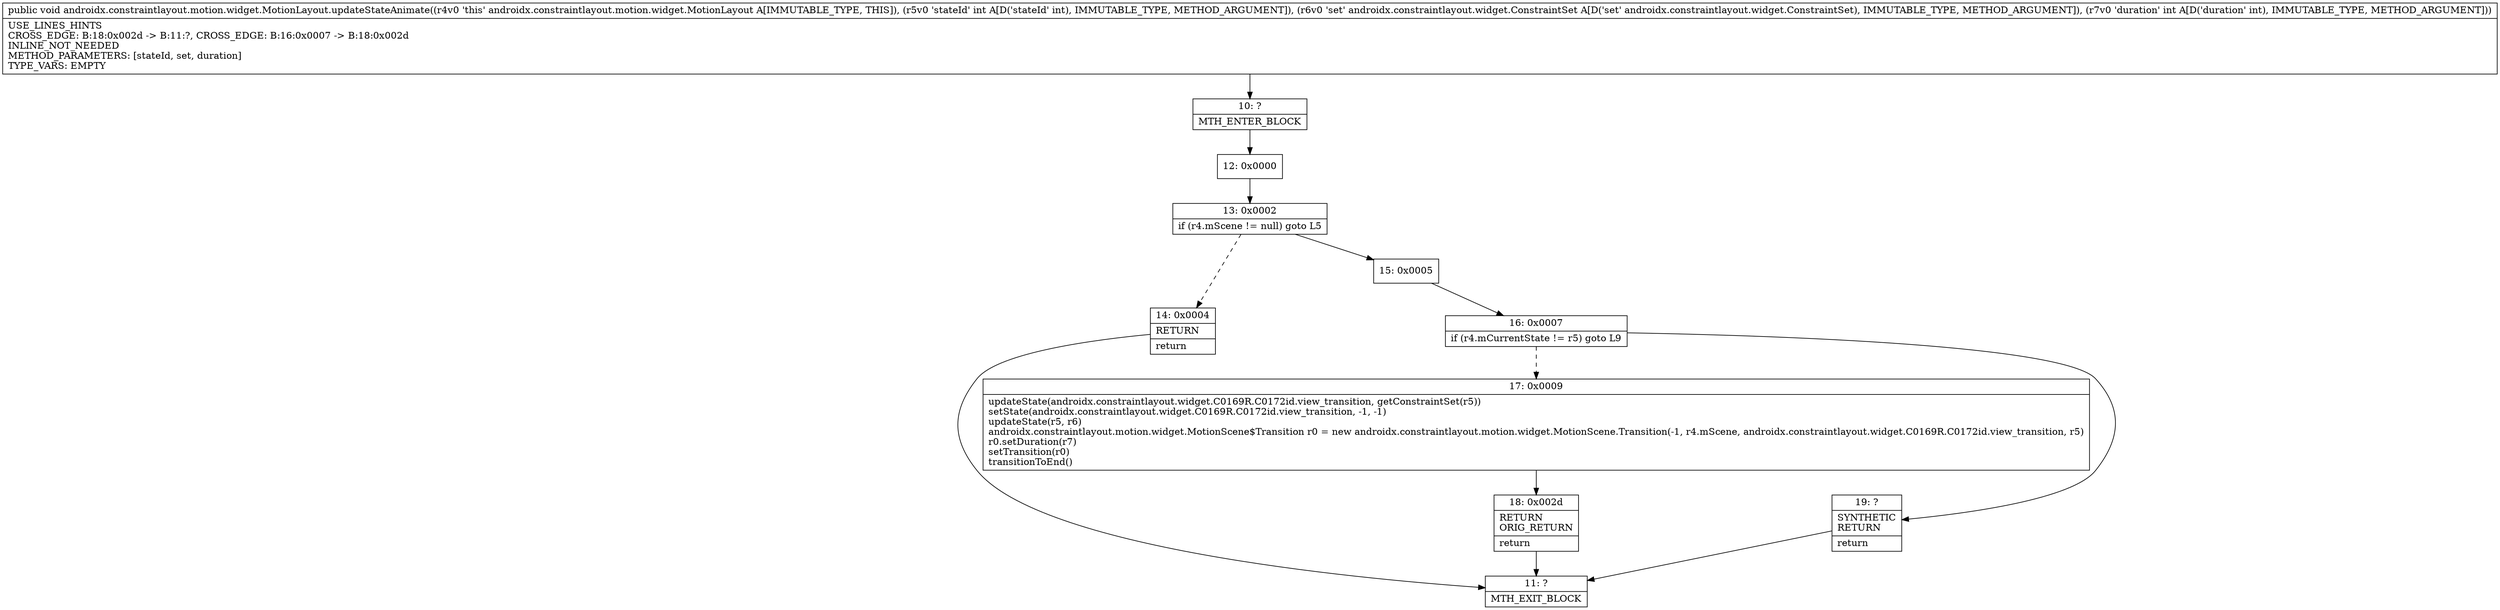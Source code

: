 digraph "CFG forandroidx.constraintlayout.motion.widget.MotionLayout.updateStateAnimate(ILandroidx\/constraintlayout\/widget\/ConstraintSet;I)V" {
Node_10 [shape=record,label="{10\:\ ?|MTH_ENTER_BLOCK\l}"];
Node_12 [shape=record,label="{12\:\ 0x0000}"];
Node_13 [shape=record,label="{13\:\ 0x0002|if (r4.mScene != null) goto L5\l}"];
Node_14 [shape=record,label="{14\:\ 0x0004|RETURN\l|return\l}"];
Node_11 [shape=record,label="{11\:\ ?|MTH_EXIT_BLOCK\l}"];
Node_15 [shape=record,label="{15\:\ 0x0005}"];
Node_16 [shape=record,label="{16\:\ 0x0007|if (r4.mCurrentState != r5) goto L9\l}"];
Node_17 [shape=record,label="{17\:\ 0x0009|updateState(androidx.constraintlayout.widget.C0169R.C0172id.view_transition, getConstraintSet(r5))\lsetState(androidx.constraintlayout.widget.C0169R.C0172id.view_transition, \-1, \-1)\lupdateState(r5, r6)\landroidx.constraintlayout.motion.widget.MotionScene$Transition r0 = new androidx.constraintlayout.motion.widget.MotionScene.Transition(\-1, r4.mScene, androidx.constraintlayout.widget.C0169R.C0172id.view_transition, r5)\lr0.setDuration(r7)\lsetTransition(r0)\ltransitionToEnd()\l}"];
Node_18 [shape=record,label="{18\:\ 0x002d|RETURN\lORIG_RETURN\l|return\l}"];
Node_19 [shape=record,label="{19\:\ ?|SYNTHETIC\lRETURN\l|return\l}"];
MethodNode[shape=record,label="{public void androidx.constraintlayout.motion.widget.MotionLayout.updateStateAnimate((r4v0 'this' androidx.constraintlayout.motion.widget.MotionLayout A[IMMUTABLE_TYPE, THIS]), (r5v0 'stateId' int A[D('stateId' int), IMMUTABLE_TYPE, METHOD_ARGUMENT]), (r6v0 'set' androidx.constraintlayout.widget.ConstraintSet A[D('set' androidx.constraintlayout.widget.ConstraintSet), IMMUTABLE_TYPE, METHOD_ARGUMENT]), (r7v0 'duration' int A[D('duration' int), IMMUTABLE_TYPE, METHOD_ARGUMENT]))  | USE_LINES_HINTS\lCROSS_EDGE: B:18:0x002d \-\> B:11:?, CROSS_EDGE: B:16:0x0007 \-\> B:18:0x002d\lINLINE_NOT_NEEDED\lMETHOD_PARAMETERS: [stateId, set, duration]\lTYPE_VARS: EMPTY\l}"];
MethodNode -> Node_10;Node_10 -> Node_12;
Node_12 -> Node_13;
Node_13 -> Node_14[style=dashed];
Node_13 -> Node_15;
Node_14 -> Node_11;
Node_15 -> Node_16;
Node_16 -> Node_17[style=dashed];
Node_16 -> Node_19;
Node_17 -> Node_18;
Node_18 -> Node_11;
Node_19 -> Node_11;
}

